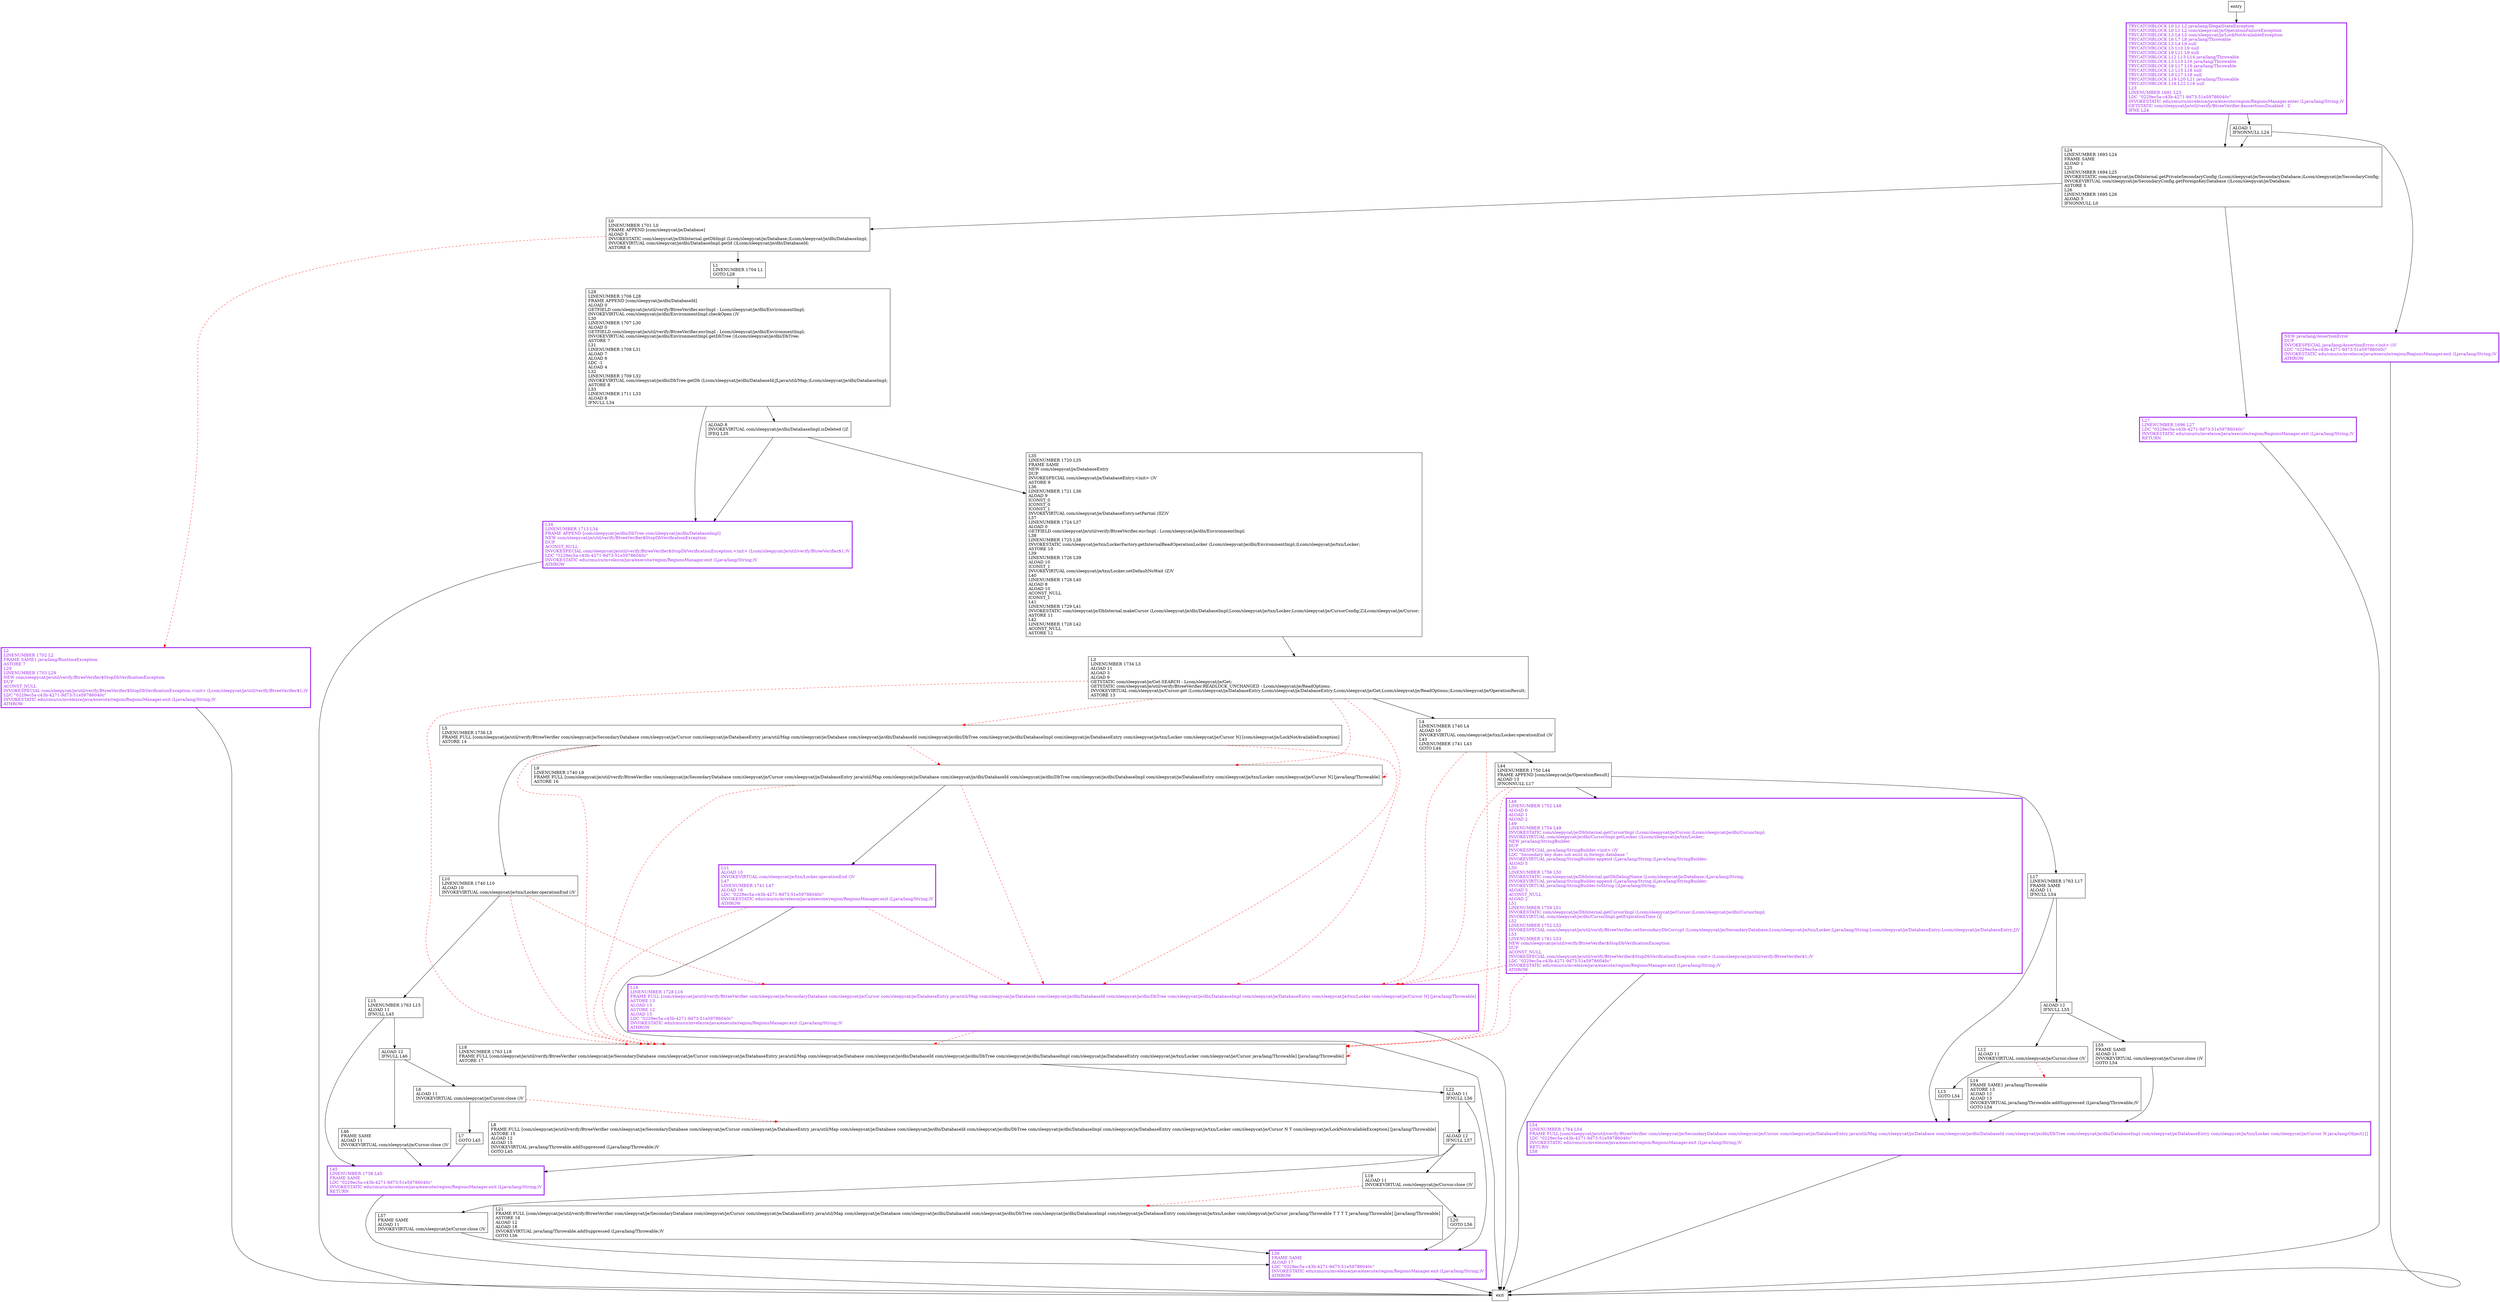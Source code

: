 digraph verifyForeignConstraint {
node [shape=record];
150502459 [label="L57\lFRAME SAME\lALOAD 11\lINVOKEVIRTUAL com/sleepycat/je/Cursor.close ()V\l"];
546533057 [label="L1\lLINENUMBER 1704 L1\lGOTO L28\l"];
449037471 [label="L17\lLINENUMBER 1763 L17\lFRAME SAME\lALOAD 11\lIFNULL L54\l"];
1557215768 [label="ALOAD 1\lIFNONNULL L24\l"];
1618148217 [label="L5\lLINENUMBER 1736 L5\lFRAME FULL [com/sleepycat/je/util/verify/BtreeVerifier com/sleepycat/je/SecondaryDatabase com/sleepycat/je/Cursor com/sleepycat/je/DatabaseEntry java/util/Map com/sleepycat/je/Database com/sleepycat/je/dbi/DatabaseId com/sleepycat/je/dbi/DbTree com/sleepycat/je/dbi/DatabaseImpl com/sleepycat/je/DatabaseEntry com/sleepycat/je/txn/Locker com/sleepycat/je/Cursor N] [com/sleepycat/je/LockNotAvailableException]\lASTORE 14\l"];
1497044575 [label="L27\lLINENUMBER 1696 L27\lLDC \"0229ec5a-c43b-4271-9d73-51e59786040c\"\lINVOKESTATIC edu/cmu/cs/mvelezce/java/execute/region/RegionsManager.exit (Ljava/lang/String;)V\lRETURN\l"];
499414849 [label="L46\lFRAME SAME\lALOAD 11\lINVOKEVIRTUAL com/sleepycat/je/Cursor.close ()V\l"];
1605865429 [label="L45\lLINENUMBER 1738 L45\lFRAME SAME\lLDC \"0229ec5a-c43b-4271-9d73-51e59786040c\"\lINVOKESTATIC edu/cmu/cs/mvelezce/java/execute/region/RegionsManager.exit (Ljava/lang/String;)V\lRETURN\l"];
627146971 [label="L56\lFRAME SAME\lALOAD 17\lLDC \"0229ec5a-c43b-4271-9d73-51e59786040c\"\lINVOKESTATIC edu/cmu/cs/mvelezce/java/execute/region/RegionsManager.exit (Ljava/lang/String;)V\lATHROW\l"];
380927233 [label="L7\lGOTO L45\l"];
1881876344 [label="ALOAD 8\lINVOKEVIRTUAL com/sleepycat/je/dbi/DatabaseImpl.isDeleted ()Z\lIFEQ L35\l"];
660302143 [label="L21\lFRAME FULL [com/sleepycat/je/util/verify/BtreeVerifier com/sleepycat/je/SecondaryDatabase com/sleepycat/je/Cursor com/sleepycat/je/DatabaseEntry java/util/Map com/sleepycat/je/Database com/sleepycat/je/dbi/DatabaseId com/sleepycat/je/dbi/DbTree com/sleepycat/je/dbi/DatabaseImpl com/sleepycat/je/DatabaseEntry com/sleepycat/je/txn/Locker com/sleepycat/je/Cursor java/lang/Throwable T T T T java/lang/Throwable] [java/lang/Throwable]\lASTORE 18\lALOAD 12\lALOAD 18\lINVOKEVIRTUAL java/lang/Throwable.addSuppressed (Ljava/lang/Throwable;)V\lGOTO L56\l"];
70184103 [label="L34\lLINENUMBER 1713 L34\lFRAME APPEND [com/sleepycat/je/dbi/DbTree com/sleepycat/je/dbi/DatabaseImpl]\lNEW com/sleepycat/je/util/verify/BtreeVerifier$StopDbVerificationException\lDUP\lACONST_NULL\lINVOKESPECIAL com/sleepycat/je/util/verify/BtreeVerifier$StopDbVerificationException.\<init\> (Lcom/sleepycat/je/util/verify/BtreeVerifier$1;)V\lLDC \"0229ec5a-c43b-4271-9d73-51e59786040c\"\lINVOKESTATIC edu/cmu/cs/mvelezce/java/execute/region/RegionsManager.exit (Ljava/lang/String;)V\lATHROW\l"];
1885179746 [label="L0\lLINENUMBER 1701 L0\lFRAME APPEND [com/sleepycat/je/Database]\lALOAD 5\lINVOKESTATIC com/sleepycat/je/DbInternal.getDbImpl (Lcom/sleepycat/je/Database;)Lcom/sleepycat/je/dbi/DatabaseImpl;\lINVOKEVIRTUAL com/sleepycat/je/dbi/DatabaseImpl.getId ()Lcom/sleepycat/je/dbi/DatabaseId;\lASTORE 6\l"];
2051812194 [label="L12\lALOAD 11\lINVOKEVIRTUAL com/sleepycat/je/Cursor.close ()V\l"];
183983649 [label="L10\lLINENUMBER 1740 L10\lALOAD 10\lINVOKEVIRTUAL com/sleepycat/je/txn/Locker.operationEnd ()V\l"];
739187536 [label="ALOAD 12\lIFNULL L46\l"];
294672468 [label="L55\lFRAME SAME\lALOAD 11\lINVOKEVIRTUAL com/sleepycat/je/Cursor.close ()V\lGOTO L54\l"];
1541921115 [label="L16\lLINENUMBER 1728 L16\lFRAME FULL [com/sleepycat/je/util/verify/BtreeVerifier com/sleepycat/je/SecondaryDatabase com/sleepycat/je/Cursor com/sleepycat/je/DatabaseEntry java/util/Map com/sleepycat/je/Database com/sleepycat/je/dbi/DatabaseId com/sleepycat/je/dbi/DbTree com/sleepycat/je/dbi/DatabaseImpl com/sleepycat/je/DatabaseEntry com/sleepycat/je/txn/Locker com/sleepycat/je/Cursor N] [java/lang/Throwable]\lASTORE 13\lALOAD 13\lASTORE 12\lALOAD 13\lLDC \"0229ec5a-c43b-4271-9d73-51e59786040c\"\lINVOKESTATIC edu/cmu/cs/mvelezce/java/execute/region/RegionsManager.exit (Ljava/lang/String;)V\lATHROW\l"];
1538028459 [label="L4\lLINENUMBER 1740 L4\lALOAD 10\lINVOKEVIRTUAL com/sleepycat/je/txn/Locker.operationEnd ()V\lL43\lLINENUMBER 1741 L43\lGOTO L44\l"];
94804883 [label="L35\lLINENUMBER 1720 L35\lFRAME SAME\lNEW com/sleepycat/je/DatabaseEntry\lDUP\lINVOKESPECIAL com/sleepycat/je/DatabaseEntry.\<init\> ()V\lASTORE 9\lL36\lLINENUMBER 1721 L36\lALOAD 9\lICONST_0\lICONST_0\lICONST_1\lINVOKEVIRTUAL com/sleepycat/je/DatabaseEntry.setPartial (IIZ)V\lL37\lLINENUMBER 1724 L37\lALOAD 0\lGETFIELD com/sleepycat/je/util/verify/BtreeVerifier.envImpl : Lcom/sleepycat/je/dbi/EnvironmentImpl;\lL38\lLINENUMBER 1725 L38\lINVOKESTATIC com/sleepycat/je/txn/LockerFactory.getInternalReadOperationLocker (Lcom/sleepycat/je/dbi/EnvironmentImpl;)Lcom/sleepycat/je/txn/Locker;\lASTORE 10\lL39\lLINENUMBER 1726 L39\lALOAD 10\lICONST_1\lINVOKEVIRTUAL com/sleepycat/je/txn/Locker.setDefaultNoWait (Z)V\lL40\lLINENUMBER 1728 L40\lALOAD 8\lALOAD 10\lACONST_NULL\lICONST_1\lL41\lLINENUMBER 1729 L41\lINVOKESTATIC com/sleepycat/je/DbInternal.makeCursor (Lcom/sleepycat/je/dbi/DatabaseImpl;Lcom/sleepycat/je/txn/Locker;Lcom/sleepycat/je/CursorConfig;Z)Lcom/sleepycat/je/Cursor;\lASTORE 11\lL42\lLINENUMBER 1728 L42\lACONST_NULL\lASTORE 12\l"];
1989047963 [label="L44\lLINENUMBER 1750 L44\lFRAME APPEND [com/sleepycat/je/OperationResult]\lALOAD 13\lIFNONNULL L17\l"];
210369707 [label="L14\lFRAME SAME1 java/lang/Throwable\lASTORE 13\lALOAD 12\lALOAD 13\lINVOKEVIRTUAL java/lang/Throwable.addSuppressed (Ljava/lang/Throwable;)V\lGOTO L54\l"];
1181782639 [label="L19\lALOAD 11\lINVOKEVIRTUAL com/sleepycat/je/Cursor.close ()V\l"];
1058956811 [label="L11\lALOAD 10\lINVOKEVIRTUAL com/sleepycat/je/txn/Locker.operationEnd ()V\lL47\lLINENUMBER 1741 L47\lALOAD 16\lLDC \"0229ec5a-c43b-4271-9d73-51e59786040c\"\lINVOKESTATIC edu/cmu/cs/mvelezce/java/execute/region/RegionsManager.exit (Ljava/lang/String;)V\lATHROW\l"];
1508646856 [label="L18\lLINENUMBER 1763 L18\lFRAME FULL [com/sleepycat/je/util/verify/BtreeVerifier com/sleepycat/je/SecondaryDatabase com/sleepycat/je/Cursor com/sleepycat/je/DatabaseEntry java/util/Map com/sleepycat/je/Database com/sleepycat/je/dbi/DatabaseId com/sleepycat/je/dbi/DbTree com/sleepycat/je/dbi/DatabaseImpl com/sleepycat/je/DatabaseEntry com/sleepycat/je/txn/Locker com/sleepycat/je/Cursor java/lang/Throwable] [java/lang/Throwable]\lASTORE 17\l"];
519057475 [label="L22\lALOAD 11\lIFNULL L56\l"];
1453991722 [label="ALOAD 12\lIFNULL L57\l"];
985186327 [label="L24\lLINENUMBER 1693 L24\lFRAME SAME\lALOAD 1\lL25\lLINENUMBER 1694 L25\lINVOKESTATIC com/sleepycat/je/DbInternal.getPrivateSecondaryConfig (Lcom/sleepycat/je/SecondaryDatabase;)Lcom/sleepycat/je/SecondaryConfig;\lINVOKEVIRTUAL com/sleepycat/je/SecondaryConfig.getForeignKeyDatabase ()Lcom/sleepycat/je/Database;\lASTORE 5\lL26\lLINENUMBER 1695 L26\lALOAD 5\lIFNONNULL L0\l"];
1769375191 [label="TRYCATCHBLOCK L0 L1 L2 java/lang/IllegalStateException\lTRYCATCHBLOCK L0 L1 L2 com/sleepycat/je/OperationFailureException\lTRYCATCHBLOCK L3 L4 L5 com/sleepycat/je/LockNotAvailableException\lTRYCATCHBLOCK L6 L7 L8 java/lang/Throwable\lTRYCATCHBLOCK L3 L4 L9 null\lTRYCATCHBLOCK L5 L10 L9 null\lTRYCATCHBLOCK L9 L11 L9 null\lTRYCATCHBLOCK L12 L13 L14 java/lang/Throwable\lTRYCATCHBLOCK L3 L15 L16 java/lang/Throwable\lTRYCATCHBLOCK L9 L17 L16 java/lang/Throwable\lTRYCATCHBLOCK L3 L15 L18 null\lTRYCATCHBLOCK L9 L17 L18 null\lTRYCATCHBLOCK L19 L20 L21 java/lang/Throwable\lTRYCATCHBLOCK L16 L22 L18 null\lL23\lLINENUMBER 1691 L23\lLDC \"0229ec5a-c43b-4271-9d73-51e59786040c\"\lINVOKESTATIC edu/cmu/cs/mvelezce/java/execute/region/RegionsManager.enter (Ljava/lang/String;)V\lGETSTATIC com/sleepycat/je/util/verify/BtreeVerifier.$assertionsDisabled : Z\lIFNE L24\l"];
590919419 [label="L20\lGOTO L56\l"];
1188447470 [label="NEW java/lang/AssertionError\lDUP\lINVOKESPECIAL java/lang/AssertionError.\<init\> ()V\lLDC \"0229ec5a-c43b-4271-9d73-51e59786040c\"\lINVOKESTATIC edu/cmu/cs/mvelezce/java/execute/region/RegionsManager.exit (Ljava/lang/String;)V\lATHROW\l"];
802184336 [label="L54\lLINENUMBER 1764 L54\lFRAME FULL [com/sleepycat/je/util/verify/BtreeVerifier com/sleepycat/je/SecondaryDatabase com/sleepycat/je/Cursor com/sleepycat/je/DatabaseEntry java/util/Map com/sleepycat/je/Database com/sleepycat/je/dbi/DatabaseId com/sleepycat/je/dbi/DbTree com/sleepycat/je/dbi/DatabaseImpl com/sleepycat/je/DatabaseEntry com/sleepycat/je/txn/Locker com/sleepycat/je/Cursor N java/lang/Object] []\lLDC \"0229ec5a-c43b-4271-9d73-51e59786040c\"\lINVOKESTATIC edu/cmu/cs/mvelezce/java/execute/region/RegionsManager.exit (Ljava/lang/String;)V\lRETURN\lL58\l"];
437494812 [label="L2\lLINENUMBER 1702 L2\lFRAME SAME1 java/lang/RuntimeException\lASTORE 7\lL29\lLINENUMBER 1703 L29\lNEW com/sleepycat/je/util/verify/BtreeVerifier$StopDbVerificationException\lDUP\lACONST_NULL\lINVOKESPECIAL com/sleepycat/je/util/verify/BtreeVerifier$StopDbVerificationException.\<init\> (Lcom/sleepycat/je/util/verify/BtreeVerifier$1;)V\lLDC \"0229ec5a-c43b-4271-9d73-51e59786040c\"\lINVOKESTATIC edu/cmu/cs/mvelezce/java/execute/region/RegionsManager.exit (Ljava/lang/String;)V\lATHROW\l"];
1019194187 [label="L13\lGOTO L54\l"];
208664218 [label="L28\lLINENUMBER 1706 L28\lFRAME APPEND [com/sleepycat/je/dbi/DatabaseId]\lALOAD 0\lGETFIELD com/sleepycat/je/util/verify/BtreeVerifier.envImpl : Lcom/sleepycat/je/dbi/EnvironmentImpl;\lINVOKEVIRTUAL com/sleepycat/je/dbi/EnvironmentImpl.checkOpen ()V\lL30\lLINENUMBER 1707 L30\lALOAD 0\lGETFIELD com/sleepycat/je/util/verify/BtreeVerifier.envImpl : Lcom/sleepycat/je/dbi/EnvironmentImpl;\lINVOKEVIRTUAL com/sleepycat/je/dbi/EnvironmentImpl.getDbTree ()Lcom/sleepycat/je/dbi/DbTree;\lASTORE 7\lL31\lLINENUMBER 1708 L31\lALOAD 7\lALOAD 6\lLDC -1\lALOAD 4\lL32\lLINENUMBER 1709 L32\lINVOKEVIRTUAL com/sleepycat/je/dbi/DbTree.getDb (Lcom/sleepycat/je/dbi/DatabaseId;JLjava/util/Map;)Lcom/sleepycat/je/dbi/DatabaseImpl;\lASTORE 8\lL33\lLINENUMBER 1711 L33\lALOAD 8\lIFNULL L34\l"];
419160268 [label="L48\lLINENUMBER 1752 L48\lALOAD 0\lALOAD 1\lALOAD 2\lL49\lLINENUMBER 1754 L49\lINVOKESTATIC com/sleepycat/je/DbInternal.getCursorImpl (Lcom/sleepycat/je/Cursor;)Lcom/sleepycat/je/dbi/CursorImpl;\lINVOKEVIRTUAL com/sleepycat/je/dbi/CursorImpl.getLocker ()Lcom/sleepycat/je/txn/Locker;\lNEW java/lang/StringBuilder\lDUP\lINVOKESPECIAL java/lang/StringBuilder.\<init\> ()V\lLDC \"Secondary key does not exist in foreign database \"\lINVOKEVIRTUAL java/lang/StringBuilder.append (Ljava/lang/String;)Ljava/lang/StringBuilder;\lALOAD 5\lL50\lLINENUMBER 1756 L50\lINVOKESTATIC com/sleepycat/je/DbInternal.getDbDebugName (Lcom/sleepycat/je/Database;)Ljava/lang/String;\lINVOKEVIRTUAL java/lang/StringBuilder.append (Ljava/lang/String;)Ljava/lang/StringBuilder;\lINVOKEVIRTUAL java/lang/StringBuilder.toString ()Ljava/lang/String;\lALOAD 3\lACONST_NULL\lALOAD 2\lL51\lLINENUMBER 1759 L51\lINVOKESTATIC com/sleepycat/je/DbInternal.getCursorImpl (Lcom/sleepycat/je/Cursor;)Lcom/sleepycat/je/dbi/CursorImpl;\lINVOKEVIRTUAL com/sleepycat/je/dbi/CursorImpl.getExpirationTime ()J\lL52\lLINENUMBER 1752 L52\lINVOKESPECIAL com/sleepycat/je/util/verify/BtreeVerifier.setSecondaryDbCorrupt (Lcom/sleepycat/je/SecondaryDatabase;Lcom/sleepycat/je/txn/Locker;Ljava/lang/String;Lcom/sleepycat/je/DatabaseEntry;Lcom/sleepycat/je/DatabaseEntry;J)V\lL53\lLINENUMBER 1761 L53\lNEW com/sleepycat/je/util/verify/BtreeVerifier$StopDbVerificationException\lDUP\lACONST_NULL\lINVOKESPECIAL com/sleepycat/je/util/verify/BtreeVerifier$StopDbVerificationException.\<init\> (Lcom/sleepycat/je/util/verify/BtreeVerifier$1;)V\lLDC \"0229ec5a-c43b-4271-9d73-51e59786040c\"\lINVOKESTATIC edu/cmu/cs/mvelezce/java/execute/region/RegionsManager.exit (Ljava/lang/String;)V\lATHROW\l"];
2077297953 [label="ALOAD 12\lIFNULL L55\l"];
784164183 [label="L8\lFRAME FULL [com/sleepycat/je/util/verify/BtreeVerifier com/sleepycat/je/SecondaryDatabase com/sleepycat/je/Cursor com/sleepycat/je/DatabaseEntry java/util/Map com/sleepycat/je/Database com/sleepycat/je/dbi/DatabaseId com/sleepycat/je/dbi/DbTree com/sleepycat/je/dbi/DatabaseImpl com/sleepycat/je/DatabaseEntry com/sleepycat/je/txn/Locker com/sleepycat/je/Cursor N T com/sleepycat/je/LockNotAvailableException] [java/lang/Throwable]\lASTORE 15\lALOAD 12\lALOAD 15\lINVOKEVIRTUAL java/lang/Throwable.addSuppressed (Ljava/lang/Throwable;)V\lGOTO L45\l"];
1732673583 [label="L6\lALOAD 11\lINVOKEVIRTUAL com/sleepycat/je/Cursor.close ()V\l"];
1080814863 [label="L15\lLINENUMBER 1763 L15\lALOAD 11\lIFNULL L45\l"];
1192678068 [label="L3\lLINENUMBER 1734 L3\lALOAD 11\lALOAD 3\lALOAD 9\lGETSTATIC com/sleepycat/je/Get.SEARCH : Lcom/sleepycat/je/Get;\lGETSTATIC com/sleepycat/je/util/verify/BtreeVerifier.READLOCK_UNCHANGED : Lcom/sleepycat/je/ReadOptions;\lINVOKEVIRTUAL com/sleepycat/je/Cursor.get (Lcom/sleepycat/je/DatabaseEntry;Lcom/sleepycat/je/DatabaseEntry;Lcom/sleepycat/je/Get;Lcom/sleepycat/je/ReadOptions;)Lcom/sleepycat/je/OperationResult;\lASTORE 13\l"];
1508113098 [label="L9\lLINENUMBER 1740 L9\lFRAME FULL [com/sleepycat/je/util/verify/BtreeVerifier com/sleepycat/je/SecondaryDatabase com/sleepycat/je/Cursor com/sleepycat/je/DatabaseEntry java/util/Map com/sleepycat/je/Database com/sleepycat/je/dbi/DatabaseId com/sleepycat/je/dbi/DbTree com/sleepycat/je/dbi/DatabaseImpl com/sleepycat/je/DatabaseEntry com/sleepycat/je/txn/Locker com/sleepycat/je/Cursor N] [java/lang/Throwable]\lASTORE 16\l"];
entry;
exit;
150502459 -> 627146971
546533057 -> 208664218
449037471 -> 802184336
449037471 -> 2077297953
1557215768 -> 985186327
1557215768 -> 1188447470
1618148217 -> 1508646856 [style=dashed, color=red]
1618148217 -> 183983649
1618148217 -> 1541921115 [style=dashed, color=red]
1618148217 -> 1508113098 [style=dashed, color=red]
1497044575 -> exit
499414849 -> 1605865429
1605865429 -> exit
627146971 -> exit
380927233 -> 1605865429
1881876344 -> 94804883
1881876344 -> 70184103
660302143 -> 627146971
70184103 -> exit
1885179746 -> 437494812 [style=dashed, color=red]
1885179746 -> 546533057
2051812194 -> 1019194187
2051812194 -> 210369707 [style=dashed, color=red]
183983649 -> 1508646856 [style=dashed, color=red]
183983649 -> 1080814863
183983649 -> 1541921115 [style=dashed, color=red]
739187536 -> 1732673583
739187536 -> 499414849
294672468 -> 802184336
1541921115 -> exit
1541921115 -> 1508646856 [style=dashed, color=red]
1538028459 -> 1989047963
1538028459 -> 1508646856 [style=dashed, color=red]
1538028459 -> 1541921115 [style=dashed, color=red]
94804883 -> 1192678068
1989047963 -> 449037471
1989047963 -> 419160268
1989047963 -> 1508646856 [style=dashed, color=red]
1989047963 -> 1541921115 [style=dashed, color=red]
210369707 -> 802184336
1181782639 -> 660302143 [style=dashed, color=red]
1181782639 -> 590919419
1058956811 -> exit
1058956811 -> 1508646856 [style=dashed, color=red]
1058956811 -> 1541921115 [style=dashed, color=red]
1508646856 -> 1508646856 [style=dashed, color=red]
1508646856 -> 519057475
519057475 -> 1453991722
519057475 -> 627146971
1453991722 -> 150502459
1453991722 -> 1181782639
985186327 -> 1497044575
985186327 -> 1885179746
1769375191 -> 1557215768
1769375191 -> 985186327
590919419 -> 627146971
1188447470 -> exit
802184336 -> exit
entry -> 1769375191
437494812 -> exit
1019194187 -> 802184336
208664218 -> 1881876344
208664218 -> 70184103
419160268 -> exit
419160268 -> 1508646856 [style=dashed, color=red]
419160268 -> 1541921115 [style=dashed, color=red]
2077297953 -> 2051812194
2077297953 -> 294672468
784164183 -> 1605865429
1732673583 -> 380927233
1732673583 -> 784164183 [style=dashed, color=red]
1080814863 -> 739187536
1080814863 -> 1605865429
1192678068 -> 1618148217 [style=dashed, color=red]
1192678068 -> 1508646856 [style=dashed, color=red]
1192678068 -> 1541921115 [style=dashed, color=red]
1192678068 -> 1538028459
1192678068 -> 1508113098 [style=dashed, color=red]
1508113098 -> 1058956811
1508113098 -> 1508646856 [style=dashed, color=red]
1508113098 -> 1541921115 [style=dashed, color=red]
1508113098 -> 1508113098 [style=dashed, color=red]
802184336[fontcolor="purple", penwidth=3, color="purple"];
437494812[fontcolor="purple", penwidth=3, color="purple"];
419160268[fontcolor="purple", penwidth=3, color="purple"];
70184103[fontcolor="purple", penwidth=3, color="purple"];
1058956811[fontcolor="purple", penwidth=3, color="purple"];
1497044575[fontcolor="purple", penwidth=3, color="purple"];
1541921115[fontcolor="purple", penwidth=3, color="purple"];
1769375191[fontcolor="purple", penwidth=3, color="purple"];
1605865429[fontcolor="purple", penwidth=3, color="purple"];
627146971[fontcolor="purple", penwidth=3, color="purple"];
1188447470[fontcolor="purple", penwidth=3, color="purple"];
}
